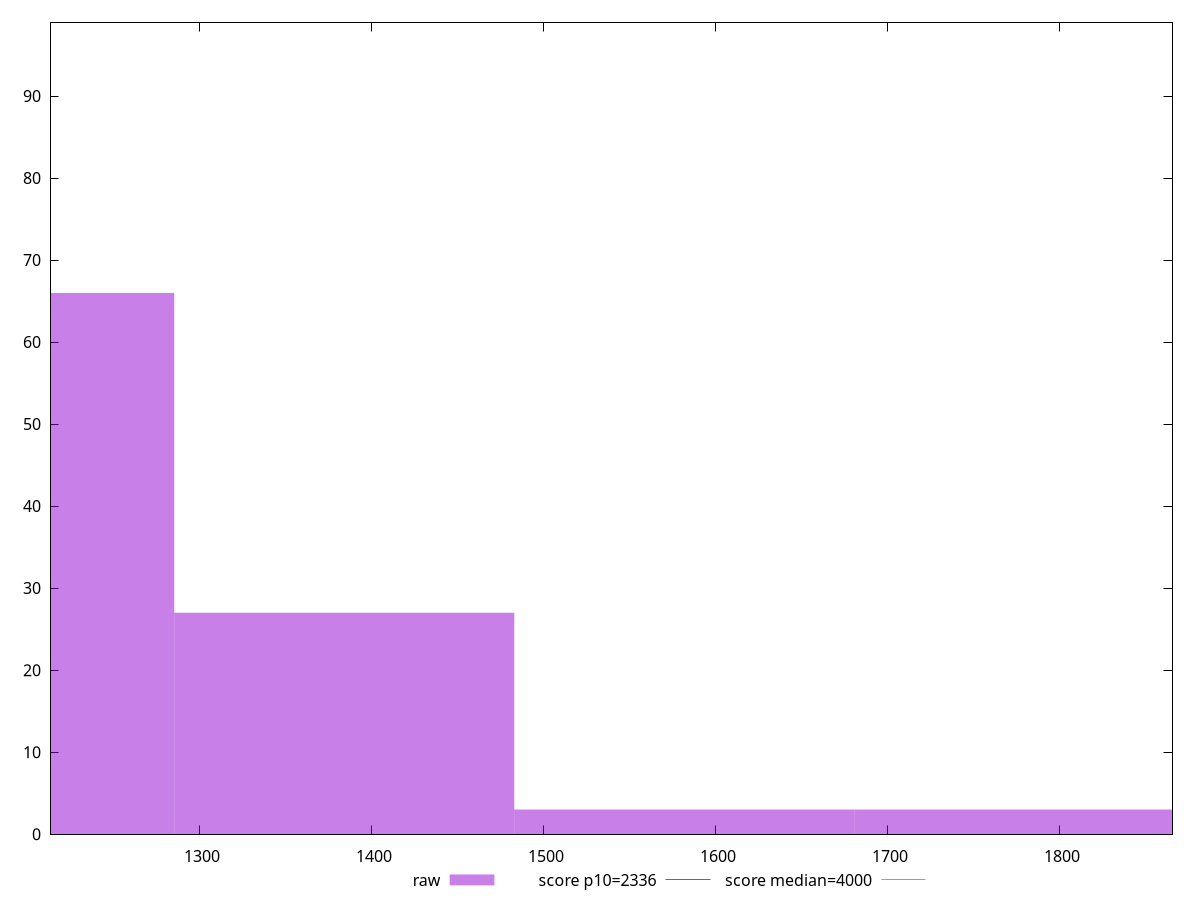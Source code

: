 reset

$raw <<EOF
1779.2910899816022 3
1186.1940599877348 66
1383.8930699856908 27
1581.5920799836465 3
EOF

set key outside below
set boxwidth 197.6990099979558
set xrange [1212.792:1865.4750000000001]
set yrange [0:99]
set trange [0:99]
set style fill transparent solid 0.5 noborder

set parametric
set terminal svg size 640, 490 enhanced background rgb 'white'
set output "report/report_00029_2021-02-24T13-36-40.390Z/first-contentful-paint/samples/card/raw/histogram.svg"

plot $raw title "raw" with boxes, \
     2336,t title "score p10=2336", \
     4000,t title "score median=4000"

reset
